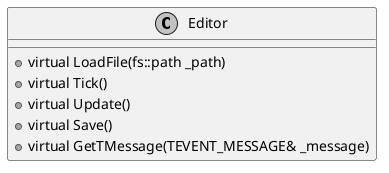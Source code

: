 @startuml editor
skinparam {
    monochrome true
    padding 1
}

class Editor{
    + virtual LoadFile(fs::path _path)
    + virtual Tick()
    + virtual Update()
    + virtual Save()
    + virtual GetTMessage(TEVENT_MESSAGE& _message)
}

@enduml